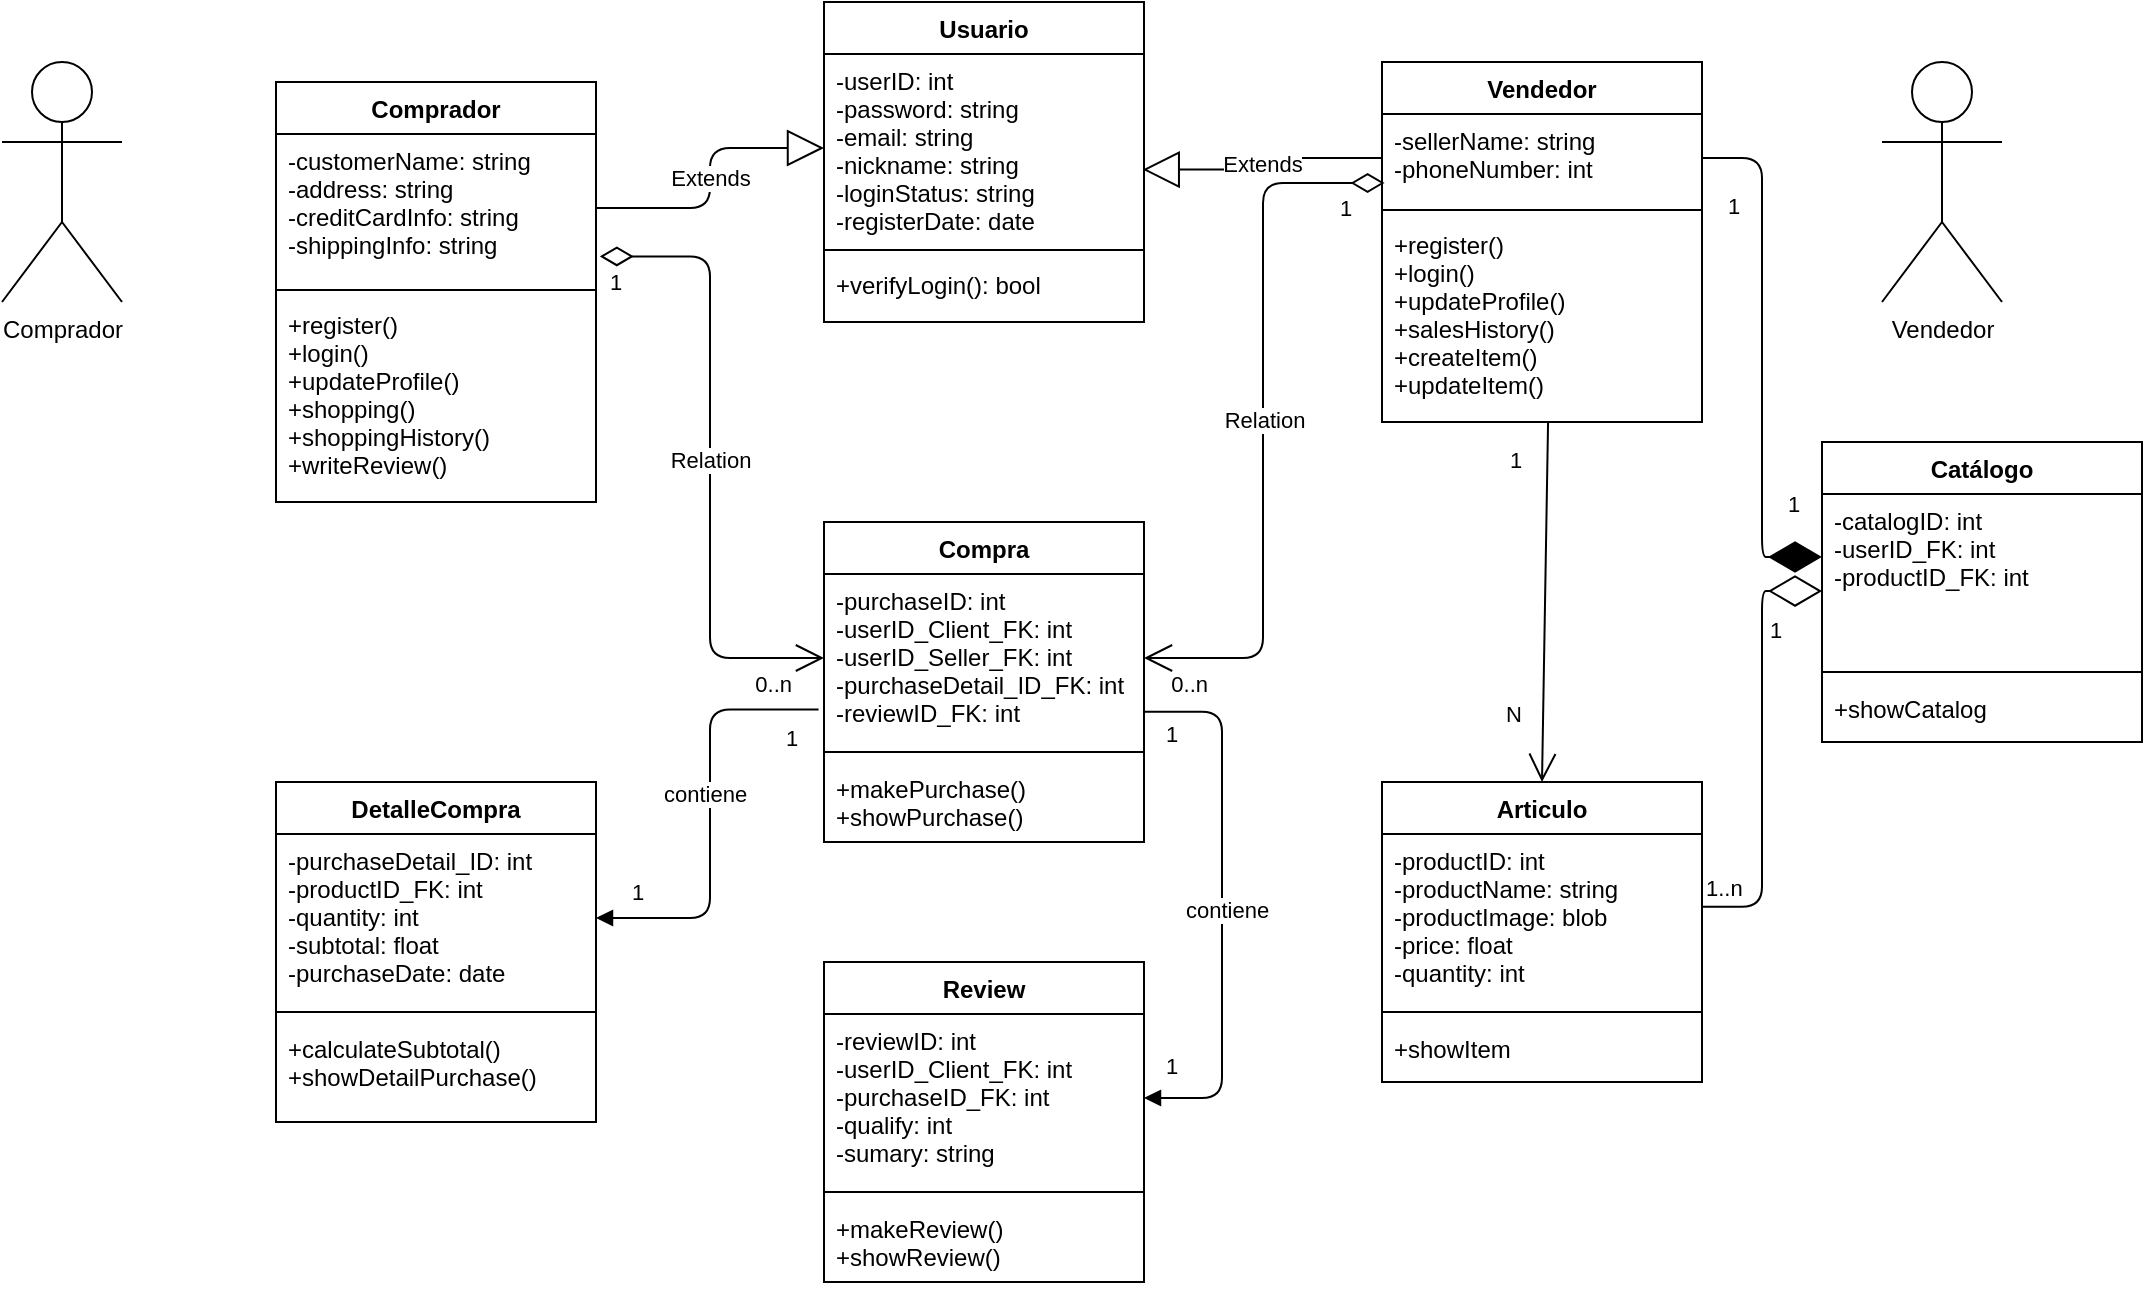 <mxfile version="14.9.8" type="github">
  <diagram name="Page-1" id="b5b7bab2-c9e2-2cf4-8b2a-24fd1a2a6d21">
    <mxGraphModel dx="2310" dy="781" grid="1" gridSize="10" guides="1" tooltips="1" connect="1" arrows="1" fold="1" page="1" pageScale="1" pageWidth="827" pageHeight="1169" background="none" math="0" shadow="0">
      <root>
        <mxCell id="0" />
        <mxCell id="1" parent="0" />
        <mxCell id="NQRFba9yrne1NyJjNi_C-1" value="Comprador" style="shape=umlActor;verticalLabelPosition=bottom;verticalAlign=top;html=1;" parent="1" vertex="1">
          <mxGeometry x="-550" y="110" width="60" height="120" as="geometry" />
        </mxCell>
        <mxCell id="NQRFba9yrne1NyJjNi_C-4" value="Vendedor" style="shape=umlActor;verticalLabelPosition=bottom;verticalAlign=top;html=1;" parent="1" vertex="1">
          <mxGeometry x="390" y="110" width="60" height="120" as="geometry" />
        </mxCell>
        <mxCell id="NQRFba9yrne1NyJjNi_C-6" value="Comprador" style="swimlane;fontStyle=1;align=center;verticalAlign=top;childLayout=stackLayout;horizontal=1;startSize=26;horizontalStack=0;resizeParent=1;resizeParentMax=0;resizeLast=0;collapsible=1;marginBottom=0;" parent="1" vertex="1">
          <mxGeometry x="-413" y="120" width="160" height="210" as="geometry">
            <mxRectangle x="630" y="10" width="100" height="26" as="alternateBounds" />
          </mxGeometry>
        </mxCell>
        <mxCell id="NQRFba9yrne1NyJjNi_C-7" value="-customerName: string&#xa;-address: string&#xa;-creditCardInfo: string&#xa;-shippingInfo: string" style="text;strokeColor=none;fillColor=none;align=left;verticalAlign=top;spacingLeft=4;spacingRight=4;overflow=hidden;rotatable=0;points=[[0,0.5],[1,0.5]];portConstraint=eastwest;" parent="NQRFba9yrne1NyJjNi_C-6" vertex="1">
          <mxGeometry y="26" width="160" height="74" as="geometry" />
        </mxCell>
        <mxCell id="NQRFba9yrne1NyJjNi_C-8" value="" style="line;strokeWidth=1;fillColor=none;align=left;verticalAlign=middle;spacingTop=-1;spacingLeft=3;spacingRight=3;rotatable=0;labelPosition=right;points=[];portConstraint=eastwest;" parent="NQRFba9yrne1NyJjNi_C-6" vertex="1">
          <mxGeometry y="100" width="160" height="8" as="geometry" />
        </mxCell>
        <mxCell id="NQRFba9yrne1NyJjNi_C-9" value="+register()&#xa;+login()&#xa;+updateProfile()&#xa;+shopping()&#xa;+shoppingHistory()&#xa;+writeReview()" style="text;strokeColor=none;fillColor=none;align=left;verticalAlign=top;spacingLeft=4;spacingRight=4;overflow=hidden;rotatable=0;points=[[0,0.5],[1,0.5]];portConstraint=eastwest;" parent="NQRFba9yrne1NyJjNi_C-6" vertex="1">
          <mxGeometry y="108" width="160" height="102" as="geometry" />
        </mxCell>
        <mxCell id="NQRFba9yrne1NyJjNi_C-11" value="Vendedor" style="swimlane;fontStyle=1;align=center;verticalAlign=top;childLayout=stackLayout;horizontal=1;startSize=26;horizontalStack=0;resizeParent=1;resizeParentMax=0;resizeLast=0;collapsible=1;marginBottom=0;" parent="1" vertex="1">
          <mxGeometry x="140" y="110" width="160" height="180" as="geometry">
            <mxRectangle x="630" y="10" width="100" height="26" as="alternateBounds" />
          </mxGeometry>
        </mxCell>
        <mxCell id="NQRFba9yrne1NyJjNi_C-12" value="-sellerName: string&#xa;-phoneNumber: int" style="text;strokeColor=none;fillColor=none;align=left;verticalAlign=top;spacingLeft=4;spacingRight=4;overflow=hidden;rotatable=0;points=[[0,0.5],[1,0.5]];portConstraint=eastwest;" parent="NQRFba9yrne1NyJjNi_C-11" vertex="1">
          <mxGeometry y="26" width="160" height="44" as="geometry" />
        </mxCell>
        <mxCell id="NQRFba9yrne1NyJjNi_C-13" value="" style="line;strokeWidth=1;fillColor=none;align=left;verticalAlign=middle;spacingTop=-1;spacingLeft=3;spacingRight=3;rotatable=0;labelPosition=right;points=[];portConstraint=eastwest;" parent="NQRFba9yrne1NyJjNi_C-11" vertex="1">
          <mxGeometry y="70" width="160" height="8" as="geometry" />
        </mxCell>
        <mxCell id="NQRFba9yrne1NyJjNi_C-14" value="+register()&#xa;+login()&#xa;+updateProfile()&#xa;+salesHistory()&#xa;+createItem()&#xa;+updateItem()" style="text;strokeColor=none;fillColor=none;align=left;verticalAlign=top;spacingLeft=4;spacingRight=4;overflow=hidden;rotatable=0;points=[[0,0.5],[1,0.5]];portConstraint=eastwest;" parent="NQRFba9yrne1NyJjNi_C-11" vertex="1">
          <mxGeometry y="78" width="160" height="102" as="geometry" />
        </mxCell>
        <mxCell id="NQRFba9yrne1NyJjNi_C-15" value="Usuario" style="swimlane;fontStyle=1;align=center;verticalAlign=top;childLayout=stackLayout;horizontal=1;startSize=26;horizontalStack=0;resizeParent=1;resizeParentMax=0;resizeLast=0;collapsible=1;marginBottom=0;" parent="1" vertex="1">
          <mxGeometry x="-139" y="80" width="160" height="160" as="geometry">
            <mxRectangle x="630" y="10" width="100" height="26" as="alternateBounds" />
          </mxGeometry>
        </mxCell>
        <mxCell id="NQRFba9yrne1NyJjNi_C-16" value="-userID: int&#xa;-password: string&#xa;-email: string&#xa;-nickname: string&#xa;-loginStatus: string&#xa;-registerDate: date" style="text;strokeColor=none;fillColor=none;align=left;verticalAlign=top;spacingLeft=4;spacingRight=4;overflow=hidden;rotatable=0;points=[[0,0.5],[1,0.5]];portConstraint=eastwest;" parent="NQRFba9yrne1NyJjNi_C-15" vertex="1">
          <mxGeometry y="26" width="160" height="94" as="geometry" />
        </mxCell>
        <mxCell id="NQRFba9yrne1NyJjNi_C-17" value="" style="line;strokeWidth=1;fillColor=none;align=left;verticalAlign=middle;spacingTop=-1;spacingLeft=3;spacingRight=3;rotatable=0;labelPosition=right;points=[];portConstraint=eastwest;" parent="NQRFba9yrne1NyJjNi_C-15" vertex="1">
          <mxGeometry y="120" width="160" height="8" as="geometry" />
        </mxCell>
        <mxCell id="NQRFba9yrne1NyJjNi_C-18" value="+verifyLogin(): bool" style="text;strokeColor=none;fillColor=none;align=left;verticalAlign=top;spacingLeft=4;spacingRight=4;overflow=hidden;rotatable=0;points=[[0,0.5],[1,0.5]];portConstraint=eastwest;" parent="NQRFba9yrne1NyJjNi_C-15" vertex="1">
          <mxGeometry y="128" width="160" height="32" as="geometry" />
        </mxCell>
        <mxCell id="NQRFba9yrne1NyJjNi_C-25" value="Extends" style="endArrow=block;endSize=16;endFill=0;html=1;entryX=0;entryY=0.5;entryDx=0;entryDy=0;exitX=1;exitY=0.5;exitDx=0;exitDy=0;edgeStyle=elbowEdgeStyle;" parent="1" source="NQRFba9yrne1NyJjNi_C-7" target="NQRFba9yrne1NyJjNi_C-16" edge="1">
          <mxGeometry width="160" relative="1" as="geometry">
            <mxPoint x="-200" y="205" as="sourcePoint" />
            <mxPoint x="-10" y="330" as="targetPoint" />
          </mxGeometry>
        </mxCell>
        <mxCell id="NQRFba9yrne1NyJjNi_C-26" value="Extends" style="endArrow=block;endSize=16;endFill=0;html=1;entryX=0.996;entryY=0.615;entryDx=0;entryDy=0;entryPerimeter=0;exitX=0;exitY=0.5;exitDx=0;exitDy=0;edgeStyle=elbowEdgeStyle;" parent="1" source="NQRFba9yrne1NyJjNi_C-12" target="NQRFba9yrne1NyJjNi_C-16" edge="1">
          <mxGeometry width="160" relative="1" as="geometry">
            <mxPoint x="-240" y="390" as="sourcePoint" />
            <mxPoint x="-80" y="390" as="targetPoint" />
          </mxGeometry>
        </mxCell>
        <mxCell id="NQRFba9yrne1NyJjNi_C-48" value="Compra" style="swimlane;fontStyle=1;align=center;verticalAlign=top;childLayout=stackLayout;horizontal=1;startSize=26;horizontalStack=0;resizeParent=1;resizeParentMax=0;resizeLast=0;collapsible=1;marginBottom=0;" parent="1" vertex="1">
          <mxGeometry x="-139" y="340" width="160" height="160" as="geometry">
            <mxRectangle x="630" y="10" width="100" height="26" as="alternateBounds" />
          </mxGeometry>
        </mxCell>
        <mxCell id="NQRFba9yrne1NyJjNi_C-49" value="-purchaseID: int&#xa;-userID_Client_FK: int&#xa;-userID_Seller_FK: int&#xa;-purchaseDetail_ID_FK: int&#xa;-reviewID_FK: int" style="text;strokeColor=none;fillColor=none;align=left;verticalAlign=top;spacingLeft=4;spacingRight=4;overflow=hidden;rotatable=0;points=[[0,0.5],[1,0.5]];portConstraint=eastwest;" parent="NQRFba9yrne1NyJjNi_C-48" vertex="1">
          <mxGeometry y="26" width="160" height="84" as="geometry" />
        </mxCell>
        <mxCell id="NQRFba9yrne1NyJjNi_C-50" value="" style="line;strokeWidth=1;fillColor=none;align=left;verticalAlign=middle;spacingTop=-1;spacingLeft=3;spacingRight=3;rotatable=0;labelPosition=right;points=[];portConstraint=eastwest;" parent="NQRFba9yrne1NyJjNi_C-48" vertex="1">
          <mxGeometry y="110" width="160" height="10" as="geometry" />
        </mxCell>
        <mxCell id="NQRFba9yrne1NyJjNi_C-51" value="+makePurchase()&#xa;+showPurchase()" style="text;strokeColor=none;fillColor=none;align=left;verticalAlign=top;spacingLeft=4;spacingRight=4;overflow=hidden;rotatable=0;points=[[0,0.5],[1,0.5]];portConstraint=eastwest;" parent="NQRFba9yrne1NyJjNi_C-48" vertex="1">
          <mxGeometry y="120" width="160" height="40" as="geometry" />
        </mxCell>
        <mxCell id="NQRFba9yrne1NyJjNi_C-52" value="1" style="edgeLabel;resizable=0;html=1;align=left;verticalAlign=top;" parent="1" connectable="0" vertex="1">
          <mxGeometry x="260.0" y="339.998" as="geometry">
            <mxPoint x="81" y="-22" as="offset" />
          </mxGeometry>
        </mxCell>
        <mxCell id="NQRFba9yrne1NyJjNi_C-53" value="" style="endArrow=open;endFill=1;endSize=12;html=1;entryX=0.5;entryY=0;entryDx=0;entryDy=0;exitX=0.519;exitY=0.998;exitDx=0;exitDy=0;exitPerimeter=0;" parent="1" source="NQRFba9yrne1NyJjNi_C-14" target="NQRFba9yrne1NyJjNi_C-76" edge="1">
          <mxGeometry width="160" relative="1" as="geometry">
            <mxPoint x="70" y="400" as="sourcePoint" />
            <mxPoint x="180" y="470" as="targetPoint" />
          </mxGeometry>
        </mxCell>
        <mxCell id="NQRFba9yrne1NyJjNi_C-54" value="1" style="edgeLabel;resizable=0;html=1;align=left;verticalAlign=top;" parent="1" connectable="0" vertex="1">
          <mxGeometry x="190.0" y="289.998" as="geometry">
            <mxPoint x="12" y="6" as="offset" />
          </mxGeometry>
        </mxCell>
        <mxCell id="NQRFba9yrne1NyJjNi_C-55" value="N" style="edgeLabel;resizable=0;html=1;align=left;verticalAlign=top;" parent="1" connectable="0" vertex="1">
          <mxGeometry x="190.0" y="439.998" as="geometry">
            <mxPoint x="10" y="-17" as="offset" />
          </mxGeometry>
        </mxCell>
        <mxCell id="NQRFba9yrne1NyJjNi_C-56" value="DetalleCompra" style="swimlane;fontStyle=1;align=center;verticalAlign=top;childLayout=stackLayout;horizontal=1;startSize=26;horizontalStack=0;resizeParent=1;resizeParentMax=0;resizeLast=0;collapsible=1;marginBottom=0;" parent="1" vertex="1">
          <mxGeometry x="-413" y="470" width="160" height="170" as="geometry">
            <mxRectangle x="630" y="10" width="100" height="26" as="alternateBounds" />
          </mxGeometry>
        </mxCell>
        <mxCell id="NQRFba9yrne1NyJjNi_C-57" value="-purchaseDetail_ID: int&#xa;-productID_FK: int&#xa;-quantity: int&#xa;-subtotal: float&#xa;-purchaseDate: date" style="text;strokeColor=none;fillColor=none;align=left;verticalAlign=top;spacingLeft=4;spacingRight=4;overflow=hidden;rotatable=0;points=[[0,0.5],[1,0.5]];portConstraint=eastwest;" parent="NQRFba9yrne1NyJjNi_C-56" vertex="1">
          <mxGeometry y="26" width="160" height="84" as="geometry" />
        </mxCell>
        <mxCell id="NQRFba9yrne1NyJjNi_C-58" value="" style="line;strokeWidth=1;fillColor=none;align=left;verticalAlign=middle;spacingTop=-1;spacingLeft=3;spacingRight=3;rotatable=0;labelPosition=right;points=[];portConstraint=eastwest;" parent="NQRFba9yrne1NyJjNi_C-56" vertex="1">
          <mxGeometry y="110" width="160" height="10" as="geometry" />
        </mxCell>
        <mxCell id="NQRFba9yrne1NyJjNi_C-59" value="+calculateSubtotal()&#xa;+showDetailPurchase()" style="text;strokeColor=none;fillColor=none;align=left;verticalAlign=top;spacingLeft=4;spacingRight=4;overflow=hidden;rotatable=0;points=[[0,0.5],[1,0.5]];portConstraint=eastwest;" parent="NQRFba9yrne1NyJjNi_C-56" vertex="1">
          <mxGeometry y="120" width="160" height="50" as="geometry" />
        </mxCell>
        <mxCell id="NQRFba9yrne1NyJjNi_C-61" value="Relation" style="endArrow=open;html=1;endSize=12;startArrow=diamondThin;startSize=14;startFill=0;edgeStyle=orthogonalEdgeStyle;entryX=1;entryY=0.5;entryDx=0;entryDy=0;exitX=0.008;exitY=0.784;exitDx=0;exitDy=0;exitPerimeter=0;" parent="1" source="NQRFba9yrne1NyJjNi_C-12" target="NQRFba9yrne1NyJjNi_C-49" edge="1">
          <mxGeometry relative="1" as="geometry">
            <mxPoint x="-60" y="330" as="sourcePoint" />
            <mxPoint x="100" y="330" as="targetPoint" />
          </mxGeometry>
        </mxCell>
        <mxCell id="NQRFba9yrne1NyJjNi_C-62" value="1" style="edgeLabel;resizable=0;html=1;align=left;verticalAlign=top;" parent="NQRFba9yrne1NyJjNi_C-61" connectable="0" vertex="1">
          <mxGeometry x="-1" relative="1" as="geometry">
            <mxPoint x="-24" as="offset" />
          </mxGeometry>
        </mxCell>
        <mxCell id="NQRFba9yrne1NyJjNi_C-63" value="0..n" style="edgeLabel;resizable=0;html=1;align=right;verticalAlign=top;" parent="NQRFba9yrne1NyJjNi_C-61" connectable="0" vertex="1">
          <mxGeometry x="1" relative="1" as="geometry">
            <mxPoint x="33" as="offset" />
          </mxGeometry>
        </mxCell>
        <mxCell id="NQRFba9yrne1NyJjNi_C-64" value="Relation" style="endArrow=open;html=1;endSize=12;startArrow=diamondThin;startSize=14;startFill=0;edgeStyle=orthogonalEdgeStyle;entryX=0;entryY=0.5;entryDx=0;entryDy=0;exitX=1.012;exitY=0.827;exitDx=0;exitDy=0;exitPerimeter=0;" parent="1" source="NQRFba9yrne1NyJjNi_C-7" target="NQRFba9yrne1NyJjNi_C-49" edge="1">
          <mxGeometry relative="1" as="geometry">
            <mxPoint x="-160" y="250" as="sourcePoint" />
            <mxPoint x="-170" y="430.0" as="targetPoint" />
          </mxGeometry>
        </mxCell>
        <mxCell id="NQRFba9yrne1NyJjNi_C-65" value="1" style="edgeLabel;resizable=0;html=1;align=left;verticalAlign=top;" parent="NQRFba9yrne1NyJjNi_C-64" connectable="0" vertex="1">
          <mxGeometry x="-1" relative="1" as="geometry">
            <mxPoint x="3" as="offset" />
          </mxGeometry>
        </mxCell>
        <mxCell id="NQRFba9yrne1NyJjNi_C-66" value="0..n" style="edgeLabel;resizable=0;html=1;align=right;verticalAlign=top;" parent="NQRFba9yrne1NyJjNi_C-64" connectable="0" vertex="1">
          <mxGeometry x="1" relative="1" as="geometry">
            <mxPoint x="-16" as="offset" />
          </mxGeometry>
        </mxCell>
        <mxCell id="NQRFba9yrne1NyJjNi_C-67" value="" style="endArrow=diamondThin;endFill=0;endSize=24;html=1;exitX=1;exitY=0.433;exitDx=0;exitDy=0;exitPerimeter=0;entryX=0;entryY=0.815;entryDx=0;entryDy=0;entryPerimeter=0;edgeStyle=elbowEdgeStyle;" parent="1" edge="1">
          <mxGeometry width="160" relative="1" as="geometry">
            <mxPoint x="300" y="532.372" as="sourcePoint" />
            <mxPoint x="360" y="374.51" as="targetPoint" />
          </mxGeometry>
        </mxCell>
        <mxCell id="NQRFba9yrne1NyJjNi_C-68" value="" style="endArrow=diamondThin;endFill=1;endSize=24;html=1;entryX=0;entryY=0.5;entryDx=0;entryDy=0;edgeStyle=elbowEdgeStyle;" parent="1" source="NQRFba9yrne1NyJjNi_C-12" edge="1">
          <mxGeometry width="160" relative="1" as="geometry">
            <mxPoint x="150" y="340" as="sourcePoint" />
            <mxPoint x="360" y="357.5" as="targetPoint" />
          </mxGeometry>
        </mxCell>
        <mxCell id="NQRFba9yrne1NyJjNi_C-70" value="1..n" style="edgeLabel;resizable=0;html=1;align=left;verticalAlign=top;" parent="1" connectable="0" vertex="1">
          <mxGeometry x="300.0" y="509.998" as="geometry" />
        </mxCell>
        <mxCell id="NQRFba9yrne1NyJjNi_C-71" value="1" style="edgeLabel;resizable=0;html=1;align=left;verticalAlign=top;" parent="1" connectable="0" vertex="1">
          <mxGeometry x="230.0" y="169.998" as="geometry">
            <mxPoint x="81" y="-1" as="offset" />
          </mxGeometry>
        </mxCell>
        <mxCell id="NQRFba9yrne1NyJjNi_C-73" value="contiene" style="endArrow=block;endFill=1;html=1;edgeStyle=orthogonalEdgeStyle;align=left;verticalAlign=top;exitX=-0.017;exitY=0.806;exitDx=0;exitDy=0;exitPerimeter=0;" parent="1" source="NQRFba9yrne1NyJjNi_C-49" target="NQRFba9yrne1NyJjNi_C-57" edge="1">
          <mxGeometry x="-0.227" y="-25" relative="1" as="geometry">
            <mxPoint x="-160" y="570" as="sourcePoint" />
            <mxPoint y="570" as="targetPoint" />
            <mxPoint as="offset" />
          </mxGeometry>
        </mxCell>
        <mxCell id="NQRFba9yrne1NyJjNi_C-74" value="1" style="edgeLabel;resizable=0;html=1;align=left;verticalAlign=bottom;" parent="NQRFba9yrne1NyJjNi_C-73" connectable="0" vertex="1">
          <mxGeometry x="-1" relative="1" as="geometry">
            <mxPoint x="-18" y="23" as="offset" />
          </mxGeometry>
        </mxCell>
        <mxCell id="NQRFba9yrne1NyJjNi_C-76" value="Articulo" style="swimlane;fontStyle=1;align=center;verticalAlign=top;childLayout=stackLayout;horizontal=1;startSize=26;horizontalStack=0;resizeParent=1;resizeParentMax=0;resizeLast=0;collapsible=1;marginBottom=0;" parent="1" vertex="1">
          <mxGeometry x="140" y="470" width="160" height="150" as="geometry">
            <mxRectangle x="630" y="10" width="100" height="26" as="alternateBounds" />
          </mxGeometry>
        </mxCell>
        <mxCell id="NQRFba9yrne1NyJjNi_C-77" value="-productID: int&#xa;-productName: string&#xa;-productImage: blob&#xa;-price: float&#xa;-quantity: int" style="text;strokeColor=none;fillColor=none;align=left;verticalAlign=top;spacingLeft=4;spacingRight=4;overflow=hidden;rotatable=0;points=[[0,0.5],[1,0.5]];portConstraint=eastwest;" parent="NQRFba9yrne1NyJjNi_C-76" vertex="1">
          <mxGeometry y="26" width="160" height="84" as="geometry" />
        </mxCell>
        <mxCell id="NQRFba9yrne1NyJjNi_C-78" value="" style="line;strokeWidth=1;fillColor=none;align=left;verticalAlign=middle;spacingTop=-1;spacingLeft=3;spacingRight=3;rotatable=0;labelPosition=right;points=[];portConstraint=eastwest;" parent="NQRFba9yrne1NyJjNi_C-76" vertex="1">
          <mxGeometry y="110" width="160" height="10" as="geometry" />
        </mxCell>
        <mxCell id="NQRFba9yrne1NyJjNi_C-79" value="+showItem" style="text;strokeColor=none;fillColor=none;align=left;verticalAlign=top;spacingLeft=4;spacingRight=4;overflow=hidden;rotatable=0;points=[[0,0.5],[1,0.5]];portConstraint=eastwest;" parent="NQRFba9yrne1NyJjNi_C-76" vertex="1">
          <mxGeometry y="120" width="160" height="30" as="geometry" />
        </mxCell>
        <mxCell id="NQRFba9yrne1NyJjNi_C-83" value="Catálogo" style="swimlane;fontStyle=1;align=center;verticalAlign=top;childLayout=stackLayout;horizontal=1;startSize=26;horizontalStack=0;resizeParent=1;resizeParentMax=0;resizeLast=0;collapsible=1;marginBottom=0;" parent="1" vertex="1">
          <mxGeometry x="360" y="300" width="160" height="150" as="geometry">
            <mxRectangle x="630" y="10" width="100" height="26" as="alternateBounds" />
          </mxGeometry>
        </mxCell>
        <mxCell id="NQRFba9yrne1NyJjNi_C-84" value="-catalogID: int&#xa;-userID_FK: int&#xa;-productID_FK: int" style="text;strokeColor=none;fillColor=none;align=left;verticalAlign=top;spacingLeft=4;spacingRight=4;overflow=hidden;rotatable=0;points=[[0,0.5],[1,0.5]];portConstraint=eastwest;" parent="NQRFba9yrne1NyJjNi_C-83" vertex="1">
          <mxGeometry y="26" width="160" height="84" as="geometry" />
        </mxCell>
        <mxCell id="NQRFba9yrne1NyJjNi_C-85" value="" style="line;strokeWidth=1;fillColor=none;align=left;verticalAlign=middle;spacingTop=-1;spacingLeft=3;spacingRight=3;rotatable=0;labelPosition=right;points=[];portConstraint=eastwest;" parent="NQRFba9yrne1NyJjNi_C-83" vertex="1">
          <mxGeometry y="110" width="160" height="10" as="geometry" />
        </mxCell>
        <mxCell id="NQRFba9yrne1NyJjNi_C-86" value="+showCatalog" style="text;strokeColor=none;fillColor=none;align=left;verticalAlign=top;spacingLeft=4;spacingRight=4;overflow=hidden;rotatable=0;points=[[0,0.5],[1,0.5]];portConstraint=eastwest;" parent="NQRFba9yrne1NyJjNi_C-83" vertex="1">
          <mxGeometry y="120" width="160" height="30" as="geometry" />
        </mxCell>
        <mxCell id="NQRFba9yrne1NyJjNi_C-88" value="1" style="edgeLabel;resizable=0;html=1;align=left;verticalAlign=top;" parent="1" connectable="0" vertex="1">
          <mxGeometry x="320.0" y="374.998" as="geometry">
            <mxPoint x="12" y="6" as="offset" />
          </mxGeometry>
        </mxCell>
        <mxCell id="NQRFba9yrne1NyJjNi_C-89" value="1" style="edgeLabel;resizable=0;html=1;align=left;verticalAlign=bottom;" parent="1" connectable="0" vertex="1">
          <mxGeometry x="-150.0" y="460.004" as="geometry">
            <mxPoint x="-87" y="73" as="offset" />
          </mxGeometry>
        </mxCell>
        <mxCell id="DSm0Stork6P05ilONJer-1" value="Review" style="swimlane;fontStyle=1;align=center;verticalAlign=top;childLayout=stackLayout;horizontal=1;startSize=26;horizontalStack=0;resizeParent=1;resizeParentMax=0;resizeLast=0;collapsible=1;marginBottom=0;" vertex="1" parent="1">
          <mxGeometry x="-139" y="560" width="160" height="160" as="geometry">
            <mxRectangle x="630" y="10" width="100" height="26" as="alternateBounds" />
          </mxGeometry>
        </mxCell>
        <mxCell id="DSm0Stork6P05ilONJer-2" value="-reviewID: int&#xa;-userID_Client_FK: int&#xa;-purchaseID_FK: int&#xa;-qualify: int&#xa;-sumary: string" style="text;strokeColor=none;fillColor=none;align=left;verticalAlign=top;spacingLeft=4;spacingRight=4;overflow=hidden;rotatable=0;points=[[0,0.5],[1,0.5]];portConstraint=eastwest;" vertex="1" parent="DSm0Stork6P05ilONJer-1">
          <mxGeometry y="26" width="160" height="84" as="geometry" />
        </mxCell>
        <mxCell id="DSm0Stork6P05ilONJer-3" value="" style="line;strokeWidth=1;fillColor=none;align=left;verticalAlign=middle;spacingTop=-1;spacingLeft=3;spacingRight=3;rotatable=0;labelPosition=right;points=[];portConstraint=eastwest;" vertex="1" parent="DSm0Stork6P05ilONJer-1">
          <mxGeometry y="110" width="160" height="10" as="geometry" />
        </mxCell>
        <mxCell id="DSm0Stork6P05ilONJer-4" value="+makeReview()&#xa;+showReview()" style="text;strokeColor=none;fillColor=none;align=left;verticalAlign=top;spacingLeft=4;spacingRight=4;overflow=hidden;rotatable=0;points=[[0,0.5],[1,0.5]];portConstraint=eastwest;" vertex="1" parent="DSm0Stork6P05ilONJer-1">
          <mxGeometry y="120" width="160" height="40" as="geometry" />
        </mxCell>
        <mxCell id="DSm0Stork6P05ilONJer-5" value="contiene" style="endArrow=block;endFill=1;html=1;edgeStyle=elbowEdgeStyle;align=left;verticalAlign=top;entryX=1;entryY=0.5;entryDx=0;entryDy=0;exitX=0.997;exitY=0.82;exitDx=0;exitDy=0;exitPerimeter=0;" edge="1" parent="1" source="NQRFba9yrne1NyJjNi_C-49" target="DSm0Stork6P05ilONJer-2">
          <mxGeometry x="-0.077" y="-20" relative="1" as="geometry">
            <mxPoint x="70" y="470" as="sourcePoint" />
            <mxPoint x="50" y="470" as="targetPoint" />
            <Array as="points">
              <mxPoint x="60" y="530" />
            </Array>
            <mxPoint as="offset" />
          </mxGeometry>
        </mxCell>
        <mxCell id="DSm0Stork6P05ilONJer-6" value="1" style="edgeLabel;resizable=0;html=1;align=left;verticalAlign=bottom;" connectable="0" vertex="1" parent="DSm0Stork6P05ilONJer-5">
          <mxGeometry x="-1" relative="1" as="geometry">
            <mxPoint x="9" y="20" as="offset" />
          </mxGeometry>
        </mxCell>
        <mxCell id="DSm0Stork6P05ilONJer-7" value="1" style="edgeLabel;resizable=0;html=1;align=left;verticalAlign=bottom;" connectable="0" vertex="1" parent="1">
          <mxGeometry x="30.0" y="620" as="geometry" />
        </mxCell>
      </root>
    </mxGraphModel>
  </diagram>
</mxfile>
